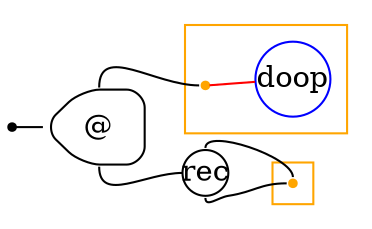  digraph G {
  rankdir=LR;
  edge[arrowhead=none,arrowtail=none];
  node[fixedsize=true,shape=circle]
  size="12.133333333333333,4.987468750000001";
  labeldistance=0;
  nodesep=.175;
  ranksep=.175;

 nd1[shape=point];
 nd2[label="@",tooltip="nd2-AppGraph",style=rounded,orientation=90,shape=house,color="#000000"];
 subgraph cluster_nd4 {
	subgraph testingtesting 
		{
			dooppoop[label = "doop",color = "blue"]
		}
   graph[style=fill,color="orange"];ndcluster_nd4[tooltip="nd4",orientation=90,shape=point,color="orange"];
 };
   subgraph cluster_nd24 {
     graph[style=fill,color="orange"];ndcluster_nd24[tooltip="nd24",orientation=90,shape=point,color="orange"];
   };
 nd22[label="rec",tooltip="nd22-RecurGraph",style=rounded,width=.3,height=.3,color="#000000"];

  nd22->ndcluster_nd24[dir=back,headport=n,tailport=n];
  nd22->ndcluster_nd24[tailport=s,headport=w];
  nd2->ndcluster_nd4[tailport=n,headport=w];
  nd2->nd22[tailport=s,headport=w];
  nd1->nd2[tailport=e,headport=w];
  ndcluster_nd4 -> dooppoop[color ="red"]
}
